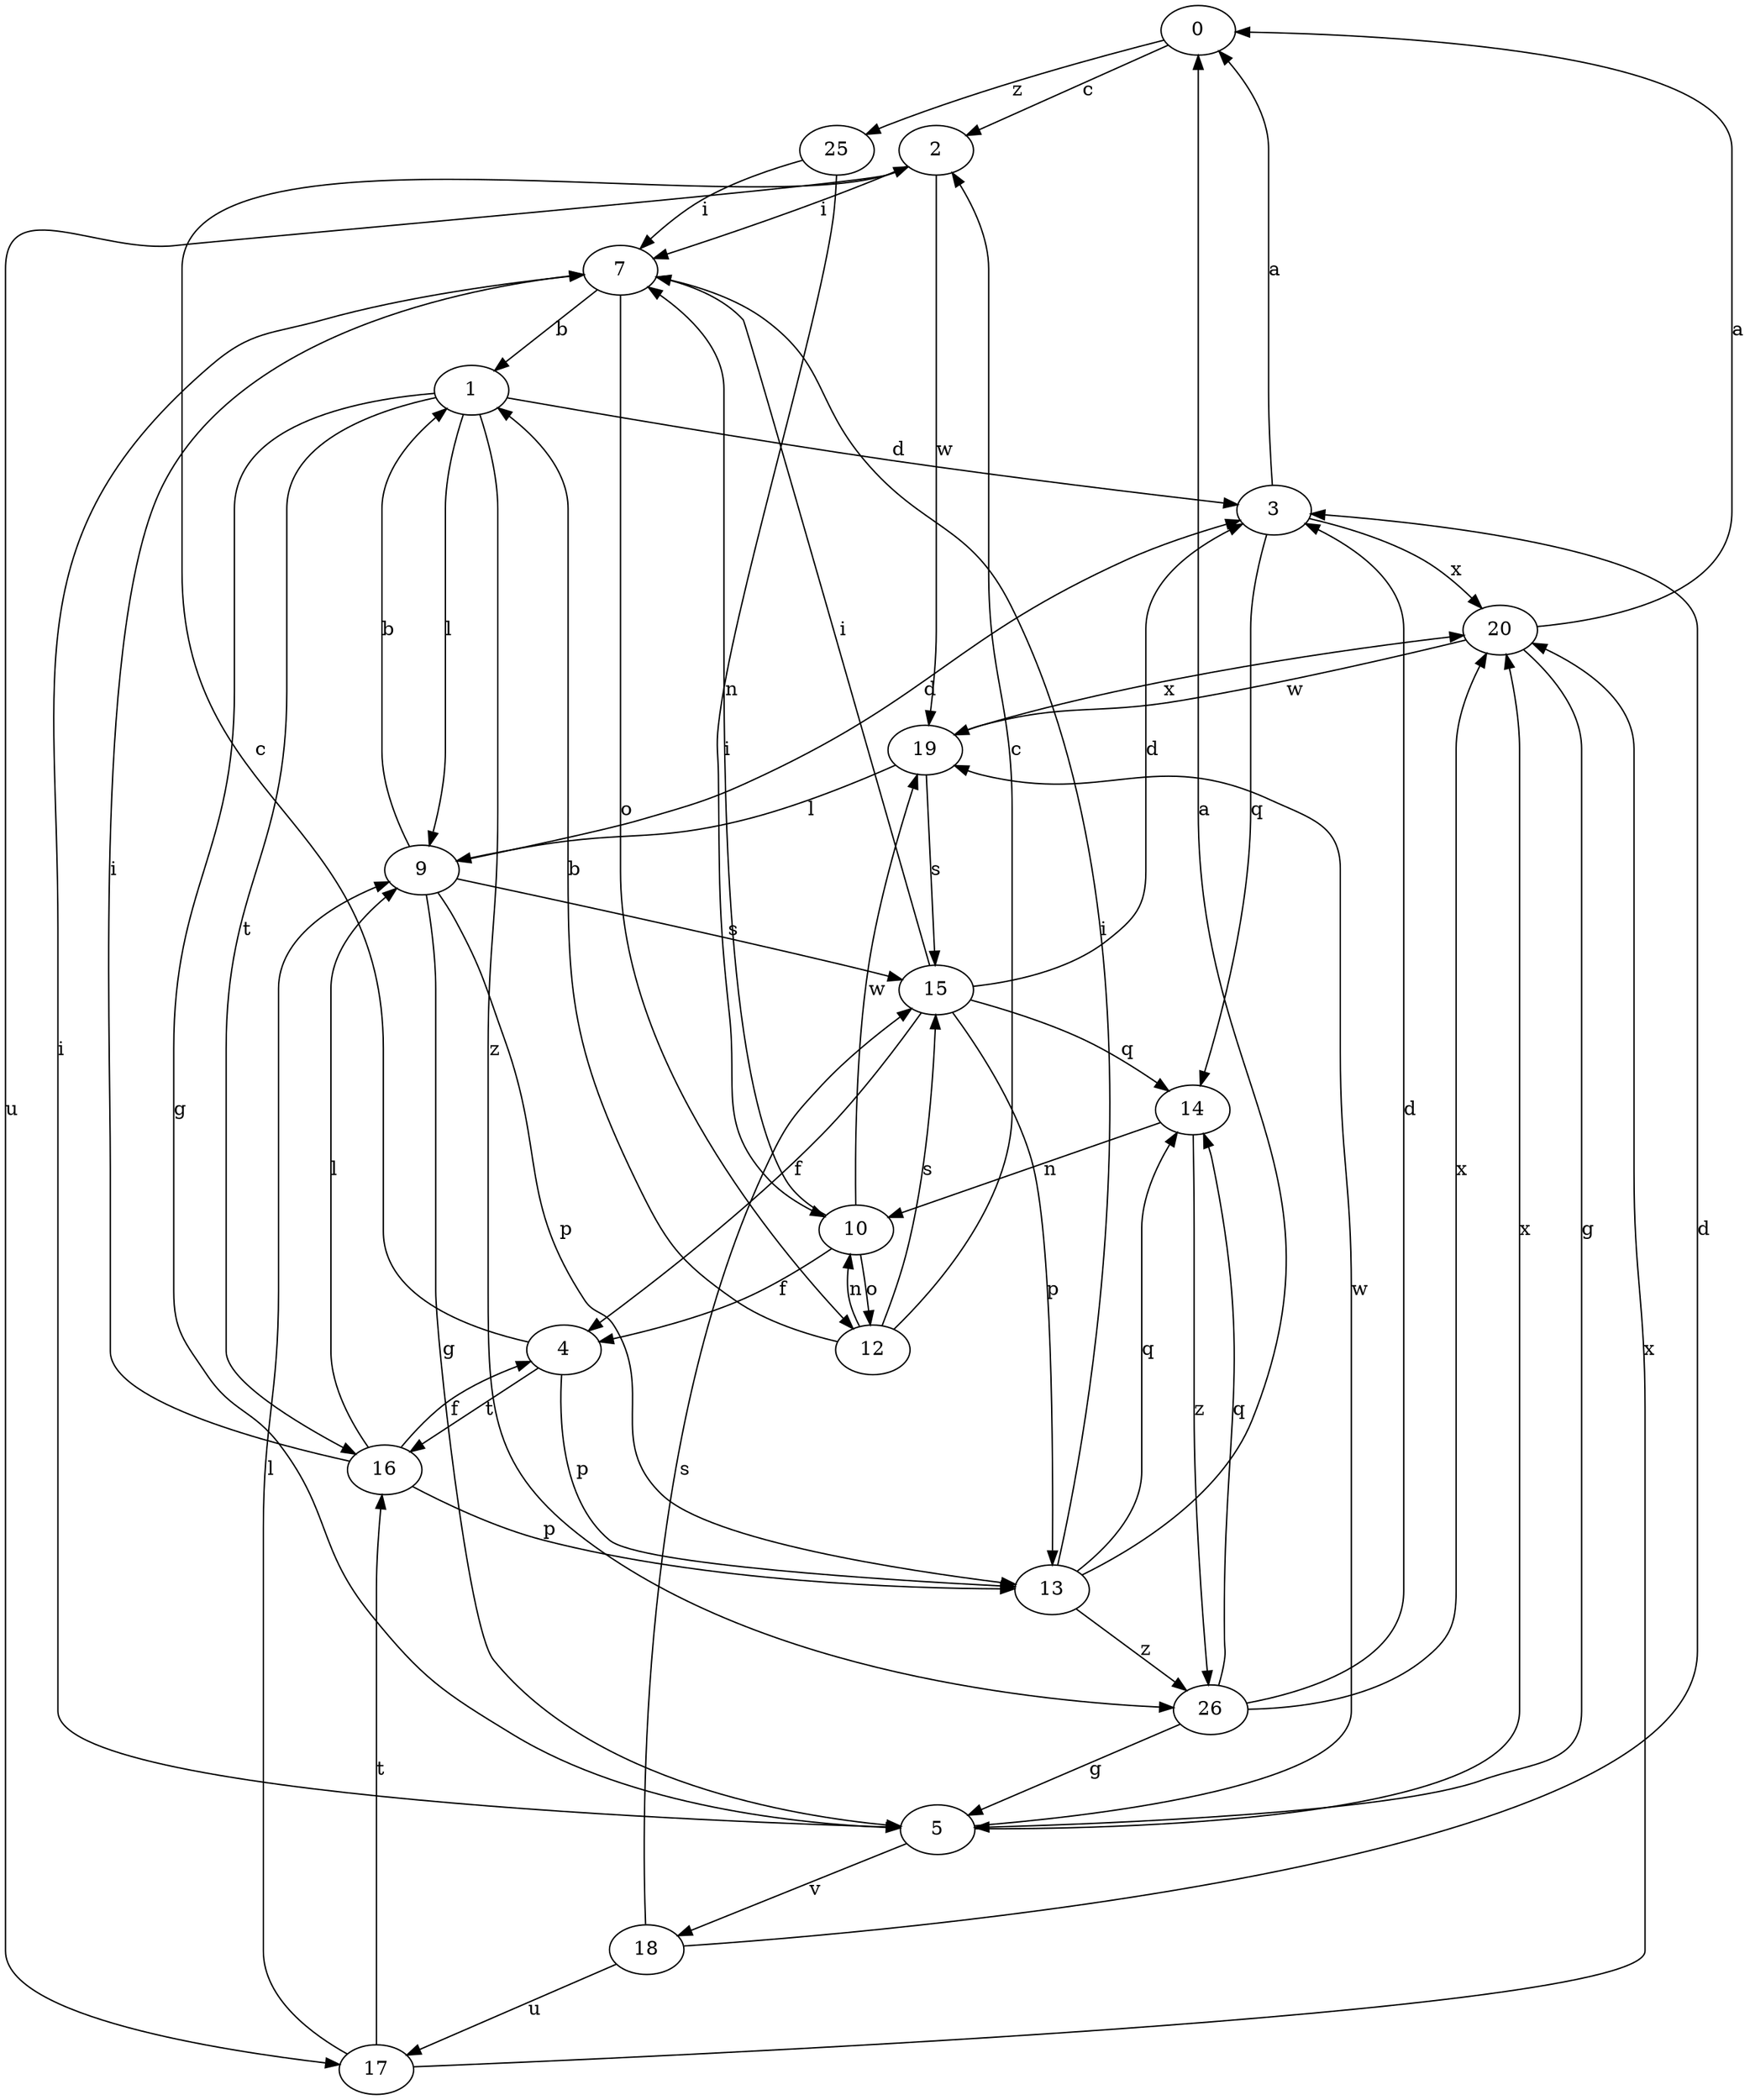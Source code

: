 strict digraph  {
0;
1;
2;
3;
4;
5;
7;
9;
10;
12;
13;
14;
15;
16;
17;
18;
19;
20;
25;
26;
0 -> 2  [label=c];
0 -> 25  [label=z];
1 -> 3  [label=d];
1 -> 5  [label=g];
1 -> 9  [label=l];
1 -> 16  [label=t];
1 -> 26  [label=z];
2 -> 7  [label=i];
2 -> 17  [label=u];
2 -> 19  [label=w];
3 -> 0  [label=a];
3 -> 14  [label=q];
3 -> 20  [label=x];
4 -> 2  [label=c];
4 -> 13  [label=p];
4 -> 16  [label=t];
5 -> 7  [label=i];
5 -> 18  [label=v];
5 -> 19  [label=w];
5 -> 20  [label=x];
7 -> 1  [label=b];
7 -> 12  [label=o];
9 -> 1  [label=b];
9 -> 3  [label=d];
9 -> 5  [label=g];
9 -> 13  [label=p];
9 -> 15  [label=s];
10 -> 4  [label=f];
10 -> 7  [label=i];
10 -> 12  [label=o];
10 -> 19  [label=w];
12 -> 1  [label=b];
12 -> 2  [label=c];
12 -> 10  [label=n];
12 -> 15  [label=s];
13 -> 0  [label=a];
13 -> 7  [label=i];
13 -> 14  [label=q];
13 -> 26  [label=z];
14 -> 10  [label=n];
14 -> 26  [label=z];
15 -> 3  [label=d];
15 -> 4  [label=f];
15 -> 7  [label=i];
15 -> 13  [label=p];
15 -> 14  [label=q];
16 -> 4  [label=f];
16 -> 7  [label=i];
16 -> 9  [label=l];
16 -> 13  [label=p];
17 -> 9  [label=l];
17 -> 16  [label=t];
17 -> 20  [label=x];
18 -> 3  [label=d];
18 -> 15  [label=s];
18 -> 17  [label=u];
19 -> 9  [label=l];
19 -> 15  [label=s];
19 -> 20  [label=x];
20 -> 0  [label=a];
20 -> 5  [label=g];
20 -> 19  [label=w];
25 -> 7  [label=i];
25 -> 10  [label=n];
26 -> 3  [label=d];
26 -> 5  [label=g];
26 -> 14  [label=q];
26 -> 20  [label=x];
}
